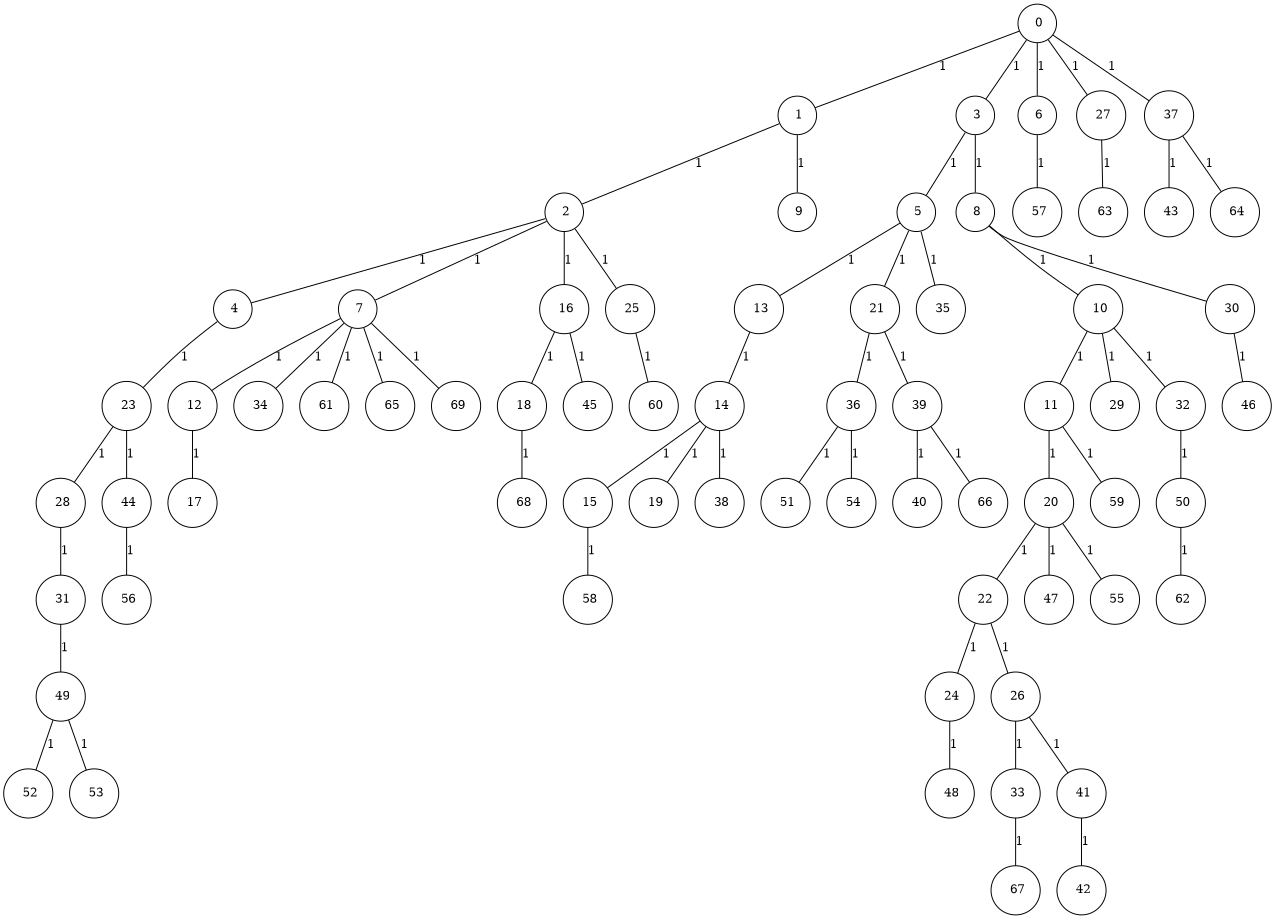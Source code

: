 graph G {
size="8.5,11;"
ratio = "expand;"
fixedsize="true;"
overlap="scale;"
node[shape=circle,width=.12,hight=.12,fontsize=12]
edge[fontsize=12]

0[label=" 0" color=black, pos="2.4950734,1.7361328!"];
1[label=" 1" color=black, pos="0.796346,2.6819921!"];
2[label=" 2" color=black, pos="2.6811711,1.0087644!"];
3[label=" 3" color=black, pos="0.11087652,0.0369971!"];
4[label=" 4" color=black, pos="1.0104478,2.7437707!"];
5[label=" 5" color=black, pos="0.94352966,0.13450378!"];
6[label=" 6" color=black, pos="0.48317222,0.87959134!"];
7[label=" 7" color=black, pos="0.82572858,0.46425036!"];
8[label=" 8" color=black, pos="2.5176871,1.8538773!"];
9[label=" 9" color=black, pos="1.0864132,1.1064792!"];
10[label=" 10" color=black, pos="0.31701579,2.0746533!"];
11[label=" 11" color=black, pos="0.97165718,0.88467532!"];
12[label=" 12" color=black, pos="2.5373665,2.5285058!"];
13[label=" 13" color=black, pos="2.6936039,0.72184906!"];
14[label=" 14" color=black, pos="2.4542966,2.9129789!"];
15[label=" 15" color=black, pos="1.2978919,1.6008271!"];
16[label=" 16" color=black, pos="1.5776124,1.1296122!"];
17[label=" 17" color=black, pos="0.9905739,2.4316098!"];
18[label=" 18" color=black, pos="0.35133499,1.735482!"];
19[label=" 19" color=black, pos="2.6179135,1.3050972!"];
20[label=" 20" color=black, pos="2.2486034,2.6361762!"];
21[label=" 21" color=black, pos="1.4966125,0.11898345!"];
22[label=" 22" color=black, pos="2.9594657,2.2309342!"];
23[label=" 23" color=black, pos="0.40919156,0.072936573!"];
24[label=" 24" color=black, pos="0.28646569,1.6508295!"];
25[label=" 25" color=black, pos="1.4386401,0.58462928!"];
26[label=" 26" color=black, pos="0.58870246,1.1129673!"];
27[label=" 27" color=black, pos="1.9402686,2.361896!"];
28[label=" 28" color=black, pos="2.2516674,0.13107928!"];
29[label=" 29" color=black, pos="0.35609744,0.69918888!"];
30[label=" 30" color=black, pos="0.28202506,2.5729207!"];
31[label=" 31" color=black, pos="1.7618843,2.6780206!"];
32[label=" 32" color=black, pos="2.848406,2.3253896!"];
33[label=" 33" color=black, pos="1.4112894,2.0770213!"];
34[label=" 34" color=black, pos="2.2301302,2.2066078!"];
35[label=" 35" color=black, pos="0.608053,1.3592707!"];
36[label=" 36" color=black, pos="1.566576,2.6080002!"];
37[label=" 37" color=black, pos="0.74041275,2.2382365!"];
38[label=" 38" color=black, pos="0.23731215,2.7136544!"];
39[label=" 39" color=black, pos="1.4570144,2.0475465!"];
40[label=" 40" color=black, pos="0.72052507,1.5924665!"];
41[label=" 41" color=black, pos="2.2829549,1.1318064!"];
42[label=" 42" color=black, pos="0.85947632,0.68348389!"];
43[label=" 43" color=black, pos="0.90691804,0.32724969!"];
44[label=" 44" color=black, pos="2.5331047,1.3961674!"];
45[label=" 45" color=black, pos="1.242439,1.2959552!"];
46[label=" 46" color=black, pos="1.4455611,1.4789476!"];
47[label=" 47" color=black, pos="2.4012846,0.20799596!"];
48[label=" 48" color=black, pos="0.89943016,0.25362422!"];
49[label=" 49" color=black, pos="0.46995025,2.6954702!"];
50[label=" 50" color=black, pos="0.72384487,0.79695588!"];
51[label=" 51" color=black, pos="0.42170874,1.1042569!"];
52[label=" 52" color=black, pos="1.0594555,1.2283308!"];
53[label=" 53" color=black, pos="2.1348283,2.7816457!"];
54[label=" 54" color=black, pos="2.5338957,2.482965!"];
55[label=" 55" color=black, pos="0.78708743,2.05699!"];
56[label=" 56" color=black, pos="1.4914235,1.8689027!"];
57[label=" 57" color=black, pos="1.6960449,1.2908003!"];
58[label=" 58" color=black, pos="2.943327,2.0506526!"];
59[label=" 59" color=black, pos="0.21196171,0.31984918!"];
60[label=" 60" color=black, pos="0.65533392,2.5733117!"];
61[label=" 61" color=black, pos="1.072466,0.3705517!"];
62[label=" 62" color=black, pos="1.6155507,0.54154202!"];
63[label=" 63" color=black, pos="0.5444777,2.0891558!"];
64[label=" 64" color=black, pos="2.9091463,1.9972748!"];
65[label=" 65" color=black, pos="1.5224314,1.0250809!"];
66[label=" 66" color=black, pos="2.3758312,0.83079418!"];
67[label=" 67" color=black, pos="1.230643,1.8592102!"];
68[label=" 68" color=black, pos="2.6988233,1.6761392!"];
69[label=" 69" color=black, pos="1.7874793,2.3776511!"];
0--1[label="1"]
0--3[label="1"]
0--6[label="1"]
0--27[label="1"]
0--37[label="1"]
1--2[label="1"]
1--9[label="1"]
2--4[label="1"]
2--7[label="1"]
2--16[label="1"]
2--25[label="1"]
3--5[label="1"]
3--8[label="1"]
4--23[label="1"]
5--13[label="1"]
5--21[label="1"]
5--35[label="1"]
6--57[label="1"]
7--12[label="1"]
7--34[label="1"]
7--61[label="1"]
7--65[label="1"]
7--69[label="1"]
8--10[label="1"]
8--30[label="1"]
10--11[label="1"]
10--29[label="1"]
10--32[label="1"]
11--20[label="1"]
11--59[label="1"]
12--17[label="1"]
13--14[label="1"]
14--15[label="1"]
14--19[label="1"]
14--38[label="1"]
15--58[label="1"]
16--18[label="1"]
16--45[label="1"]
18--68[label="1"]
20--22[label="1"]
20--47[label="1"]
20--55[label="1"]
21--36[label="1"]
21--39[label="1"]
22--24[label="1"]
22--26[label="1"]
23--28[label="1"]
23--44[label="1"]
24--48[label="1"]
25--60[label="1"]
26--33[label="1"]
26--41[label="1"]
27--63[label="1"]
28--31[label="1"]
30--46[label="1"]
31--49[label="1"]
32--50[label="1"]
33--67[label="1"]
36--51[label="1"]
36--54[label="1"]
37--43[label="1"]
37--64[label="1"]
39--40[label="1"]
39--66[label="1"]
41--42[label="1"]
44--56[label="1"]
49--52[label="1"]
49--53[label="1"]
50--62[label="1"]

}
